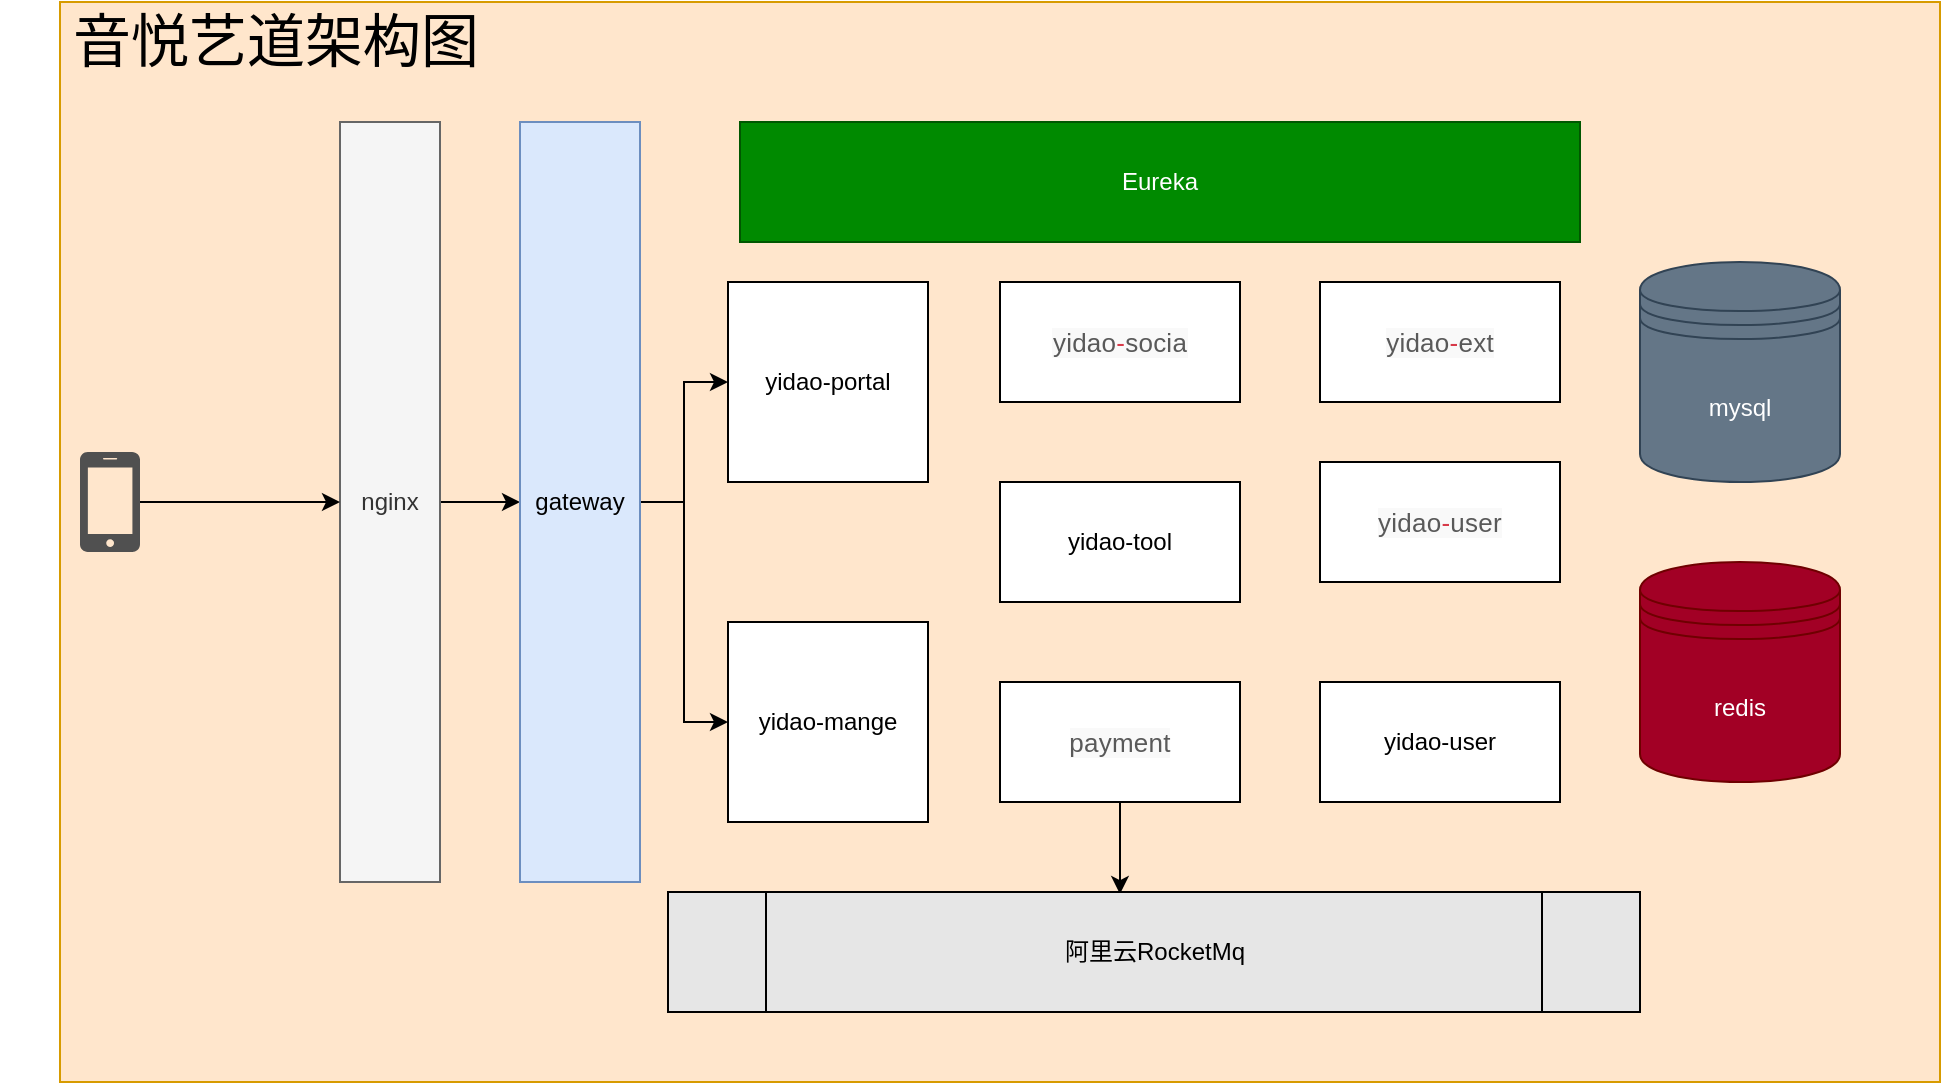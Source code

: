 <mxfile version="13.0.9" type="github"><diagram id="P9GZ5SS8-WofCc8K9uHy" name="Page-1"><mxGraphModel dx="1422" dy="762" grid="1" gridSize="10" guides="1" tooltips="1" connect="1" arrows="1" fold="1" page="1" pageScale="1" pageWidth="827" pageHeight="1169" math="0" shadow="0"><root><mxCell id="0"/><mxCell id="1" parent="0"/><mxCell id="godzJyZly2EqLJ2VA-yU-26" value="" style="rounded=0;whiteSpace=wrap;html=1;fillColor=#ffe6cc;strokeColor=#d79b00;" vertex="1" parent="1"><mxGeometry x="30" y="110" width="940" height="540" as="geometry"/></mxCell><mxCell id="godzJyZly2EqLJ2VA-yU-17" value="" style="edgeStyle=orthogonalEdgeStyle;rounded=0;orthogonalLoop=1;jettySize=auto;html=1;" edge="1" parent="1" source="godzJyZly2EqLJ2VA-yU-1" target="godzJyZly2EqLJ2VA-yU-2"><mxGeometry relative="1" as="geometry"/></mxCell><mxCell id="godzJyZly2EqLJ2VA-yU-1" value="nginx" style="rounded=0;whiteSpace=wrap;html=1;fillColor=#f5f5f5;strokeColor=#666666;fontColor=#333333;" vertex="1" parent="1"><mxGeometry x="170" y="170" width="50" height="380" as="geometry"/></mxCell><mxCell id="godzJyZly2EqLJ2VA-yU-18" style="edgeStyle=orthogonalEdgeStyle;rounded=0;orthogonalLoop=1;jettySize=auto;html=1;entryX=0;entryY=0.5;entryDx=0;entryDy=0;" edge="1" parent="1" source="godzJyZly2EqLJ2VA-yU-2" target="godzJyZly2EqLJ2VA-yU-4"><mxGeometry relative="1" as="geometry"/></mxCell><mxCell id="godzJyZly2EqLJ2VA-yU-19" style="edgeStyle=orthogonalEdgeStyle;rounded=0;orthogonalLoop=1;jettySize=auto;html=1;entryX=0;entryY=0.5;entryDx=0;entryDy=0;" edge="1" parent="1" source="godzJyZly2EqLJ2VA-yU-2" target="godzJyZly2EqLJ2VA-yU-5"><mxGeometry relative="1" as="geometry"/></mxCell><mxCell id="godzJyZly2EqLJ2VA-yU-2" value="gateway" style="rounded=0;whiteSpace=wrap;html=1;fillColor=#dae8fc;strokeColor=#6c8ebf;" vertex="1" parent="1"><mxGeometry x="260" y="170" width="60" height="380" as="geometry"/></mxCell><mxCell id="godzJyZly2EqLJ2VA-yU-4" value="yidao-portal" style="whiteSpace=wrap;html=1;aspect=fixed;" vertex="1" parent="1"><mxGeometry x="364" y="250" width="100" height="100" as="geometry"/></mxCell><mxCell id="godzJyZly2EqLJ2VA-yU-5" value="yidao-mange" style="whiteSpace=wrap;html=1;aspect=fixed;" vertex="1" parent="1"><mxGeometry x="364" y="420" width="100" height="100" as="geometry"/></mxCell><mxCell id="godzJyZly2EqLJ2VA-yU-7" value="yidao-user" style="rounded=0;whiteSpace=wrap;html=1;" vertex="1" parent="1"><mxGeometry x="660" y="450" width="120" height="60" as="geometry"/></mxCell><mxCell id="godzJyZly2EqLJ2VA-yU-25" style="edgeStyle=orthogonalEdgeStyle;rounded=0;orthogonalLoop=1;jettySize=auto;html=1;entryX=0.465;entryY=0.017;entryDx=0;entryDy=0;entryPerimeter=0;" edge="1" parent="1" source="godzJyZly2EqLJ2VA-yU-8" target="godzJyZly2EqLJ2VA-yU-24"><mxGeometry relative="1" as="geometry"/></mxCell><mxCell id="godzJyZly2EqLJ2VA-yU-8" value="&lt;span class=&quot;cm-variable&quot; style=&quot;box-sizing: border-box ; color: rgb(89 , 89 , 89) ; font-family: , &amp;#34;consolas&amp;#34; , &amp;#34;liberation mono&amp;#34; , &amp;#34;menlo&amp;#34; , &amp;#34;courier&amp;#34; , monospace ; font-size: 13px ; letter-spacing: 0.12px ; background-color: rgb(249 , 249 , 249)&quot;&gt;payment&lt;/span&gt;&lt;span style=&quot;color: rgb(89 , 89 , 89) ; font-family: , &amp;#34;consolas&amp;#34; , &amp;#34;liberation mono&amp;#34; , &amp;#34;menlo&amp;#34; , &amp;#34;courier&amp;#34; , monospace ; font-size: 13px ; letter-spacing: 0.12px ; background-color: rgb(249 , 249 , 249)&quot;&gt; &lt;/span&gt;" style="rounded=0;whiteSpace=wrap;html=1;" vertex="1" parent="1"><mxGeometry x="500" y="450" width="120" height="60" as="geometry"/></mxCell><mxCell id="godzJyZly2EqLJ2VA-yU-9" value="yidao-tool" style="rounded=0;whiteSpace=wrap;html=1;" vertex="1" parent="1"><mxGeometry x="500" y="350" width="120" height="60" as="geometry"/></mxCell><mxCell id="godzJyZly2EqLJ2VA-yU-10" value="&lt;span class=&quot;cm-variable&quot; style=&quot;box-sizing: border-box ; color: rgb(89 , 89 , 89) ; font-family: , &amp;#34;consolas&amp;#34; , &amp;#34;liberation mono&amp;#34; , &amp;#34;menlo&amp;#34; , &amp;#34;courier&amp;#34; , monospace ; font-size: 13px ; letter-spacing: 0.12px ; background-color: rgb(249 , 249 , 249)&quot;&gt;yidao&lt;/span&gt;&lt;span class=&quot;cm-operator&quot; style=&quot;box-sizing: border-box ; color: rgb(215 , 58 , 73) ; font-family: , &amp;#34;consolas&amp;#34; , &amp;#34;liberation mono&amp;#34; , &amp;#34;menlo&amp;#34; , &amp;#34;courier&amp;#34; , monospace ; font-size: 13px ; letter-spacing: 0.12px ; background-color: rgb(249 , 249 , 249)&quot;&gt;-&lt;/span&gt;&lt;span class=&quot;cm-variable&quot; style=&quot;box-sizing: border-box ; color: rgb(89 , 89 , 89) ; font-family: , &amp;#34;consolas&amp;#34; , &amp;#34;liberation mono&amp;#34; , &amp;#34;menlo&amp;#34; , &amp;#34;courier&amp;#34; , monospace ; font-size: 13px ; letter-spacing: 0.12px ; background-color: rgb(249 , 249 , 249)&quot;&gt;socia&lt;/span&gt;" style="rounded=0;whiteSpace=wrap;html=1;" vertex="1" parent="1"><mxGeometry x="500" y="250" width="120" height="60" as="geometry"/></mxCell><mxCell id="godzJyZly2EqLJ2VA-yU-11" value="&lt;span class=&quot;cm-variable&quot; style=&quot;box-sizing: border-box ; color: rgb(89 , 89 , 89) ; font-family: , &amp;#34;consolas&amp;#34; , &amp;#34;liberation mono&amp;#34; , &amp;#34;menlo&amp;#34; , &amp;#34;courier&amp;#34; , monospace ; font-size: 13px ; letter-spacing: 0.12px ; background-color: rgb(249 , 249 , 249)&quot;&gt;yidao&lt;/span&gt;&lt;span class=&quot;cm-operator&quot; style=&quot;box-sizing: border-box ; color: rgb(215 , 58 , 73) ; font-family: , &amp;#34;consolas&amp;#34; , &amp;#34;liberation mono&amp;#34; , &amp;#34;menlo&amp;#34; , &amp;#34;courier&amp;#34; , monospace ; font-size: 13px ; letter-spacing: 0.12px ; background-color: rgb(249 , 249 , 249)&quot;&gt;-&lt;/span&gt;&lt;span class=&quot;cm-operator&quot; style=&quot;box-sizing: border-box ; font-size: 13px ; letter-spacing: 0.12px ; background-color: rgb(249 , 249 , 249)&quot;&gt;&lt;font color=&quot;#595959&quot;&gt;ext&lt;/font&gt;&lt;/span&gt;" style="rounded=0;whiteSpace=wrap;html=1;" vertex="1" parent="1"><mxGeometry x="660" y="250" width="120" height="60" as="geometry"/></mxCell><mxCell id="godzJyZly2EqLJ2VA-yU-13" value="&lt;span class=&quot;cm-variable&quot; style=&quot;text-align: left ; box-sizing: border-box ; color: rgb(89 , 89 , 89) ; font-size: 13px ; letter-spacing: 0.12px ; background-color: rgb(249 , 249 , 249)&quot;&gt;yidao&lt;/span&gt;&lt;span class=&quot;cm-operator&quot; style=&quot;text-align: left ; box-sizing: border-box ; color: rgb(215 , 58 , 73) ; font-size: 13px ; letter-spacing: 0.12px ; background-color: rgb(249 , 249 , 249)&quot;&gt;-&lt;/span&gt;&lt;span class=&quot;cm-variable&quot; style=&quot;text-align: left ; box-sizing: border-box ; color: rgb(89 , 89 , 89) ; font-size: 13px ; letter-spacing: 0.12px ; background-color: rgb(249 , 249 , 249)&quot;&gt;user&lt;/span&gt;" style="rounded=0;whiteSpace=wrap;html=1;" vertex="1" parent="1"><mxGeometry x="660" y="340" width="120" height="60" as="geometry"/></mxCell><mxCell id="godzJyZly2EqLJ2VA-yU-14" value="Eureka" style="rounded=0;whiteSpace=wrap;html=1;fillColor=#008a00;strokeColor=#005700;fontColor=#ffffff;" vertex="1" parent="1"><mxGeometry x="370" y="170" width="420" height="60" as="geometry"/></mxCell><mxCell id="godzJyZly2EqLJ2VA-yU-16" style="edgeStyle=orthogonalEdgeStyle;rounded=0;orthogonalLoop=1;jettySize=auto;html=1;entryX=0;entryY=0.5;entryDx=0;entryDy=0;" edge="1" parent="1" source="godzJyZly2EqLJ2VA-yU-15" target="godzJyZly2EqLJ2VA-yU-1"><mxGeometry relative="1" as="geometry"/></mxCell><mxCell id="godzJyZly2EqLJ2VA-yU-15" value="" style="pointerEvents=1;shadow=0;dashed=0;html=1;strokeColor=none;fillColor=#505050;labelPosition=center;verticalLabelPosition=bottom;verticalAlign=top;outlineConnect=0;align=center;shape=mxgraph.office.devices.cell_phone_iphone_proportional;" vertex="1" parent="1"><mxGeometry x="40" y="335" width="30" height="50" as="geometry"/></mxCell><mxCell id="godzJyZly2EqLJ2VA-yU-21" value="redis" style="shape=datastore;whiteSpace=wrap;html=1;fillColor=#a20025;strokeColor=#6F0000;fontColor=#ffffff;" vertex="1" parent="1"><mxGeometry x="820" y="390" width="100" height="110" as="geometry"/></mxCell><mxCell id="godzJyZly2EqLJ2VA-yU-22" value="mysql" style="shape=datastore;whiteSpace=wrap;html=1;fillColor=#647687;strokeColor=#314354;fontColor=#ffffff;" vertex="1" parent="1"><mxGeometry x="820" y="240" width="100" height="110" as="geometry"/></mxCell><mxCell id="godzJyZly2EqLJ2VA-yU-24" value="阿里云RocketMq" style="shape=process;whiteSpace=wrap;html=1;backgroundOutline=1;fillColor=#E6E6E6;" vertex="1" parent="1"><mxGeometry x="334" y="555" width="486" height="60" as="geometry"/></mxCell><mxCell id="godzJyZly2EqLJ2VA-yU-27" value="&lt;font style=&quot;font-size: 29px&quot;&gt;音悦艺道架构图&lt;/font&gt;" style="text;html=1;strokeColor=none;fillColor=none;align=center;verticalAlign=middle;whiteSpace=wrap;rounded=0;" vertex="1" parent="1"><mxGeometry y="110" width="276" height="40" as="geometry"/></mxCell></root></mxGraphModel></diagram></mxfile>